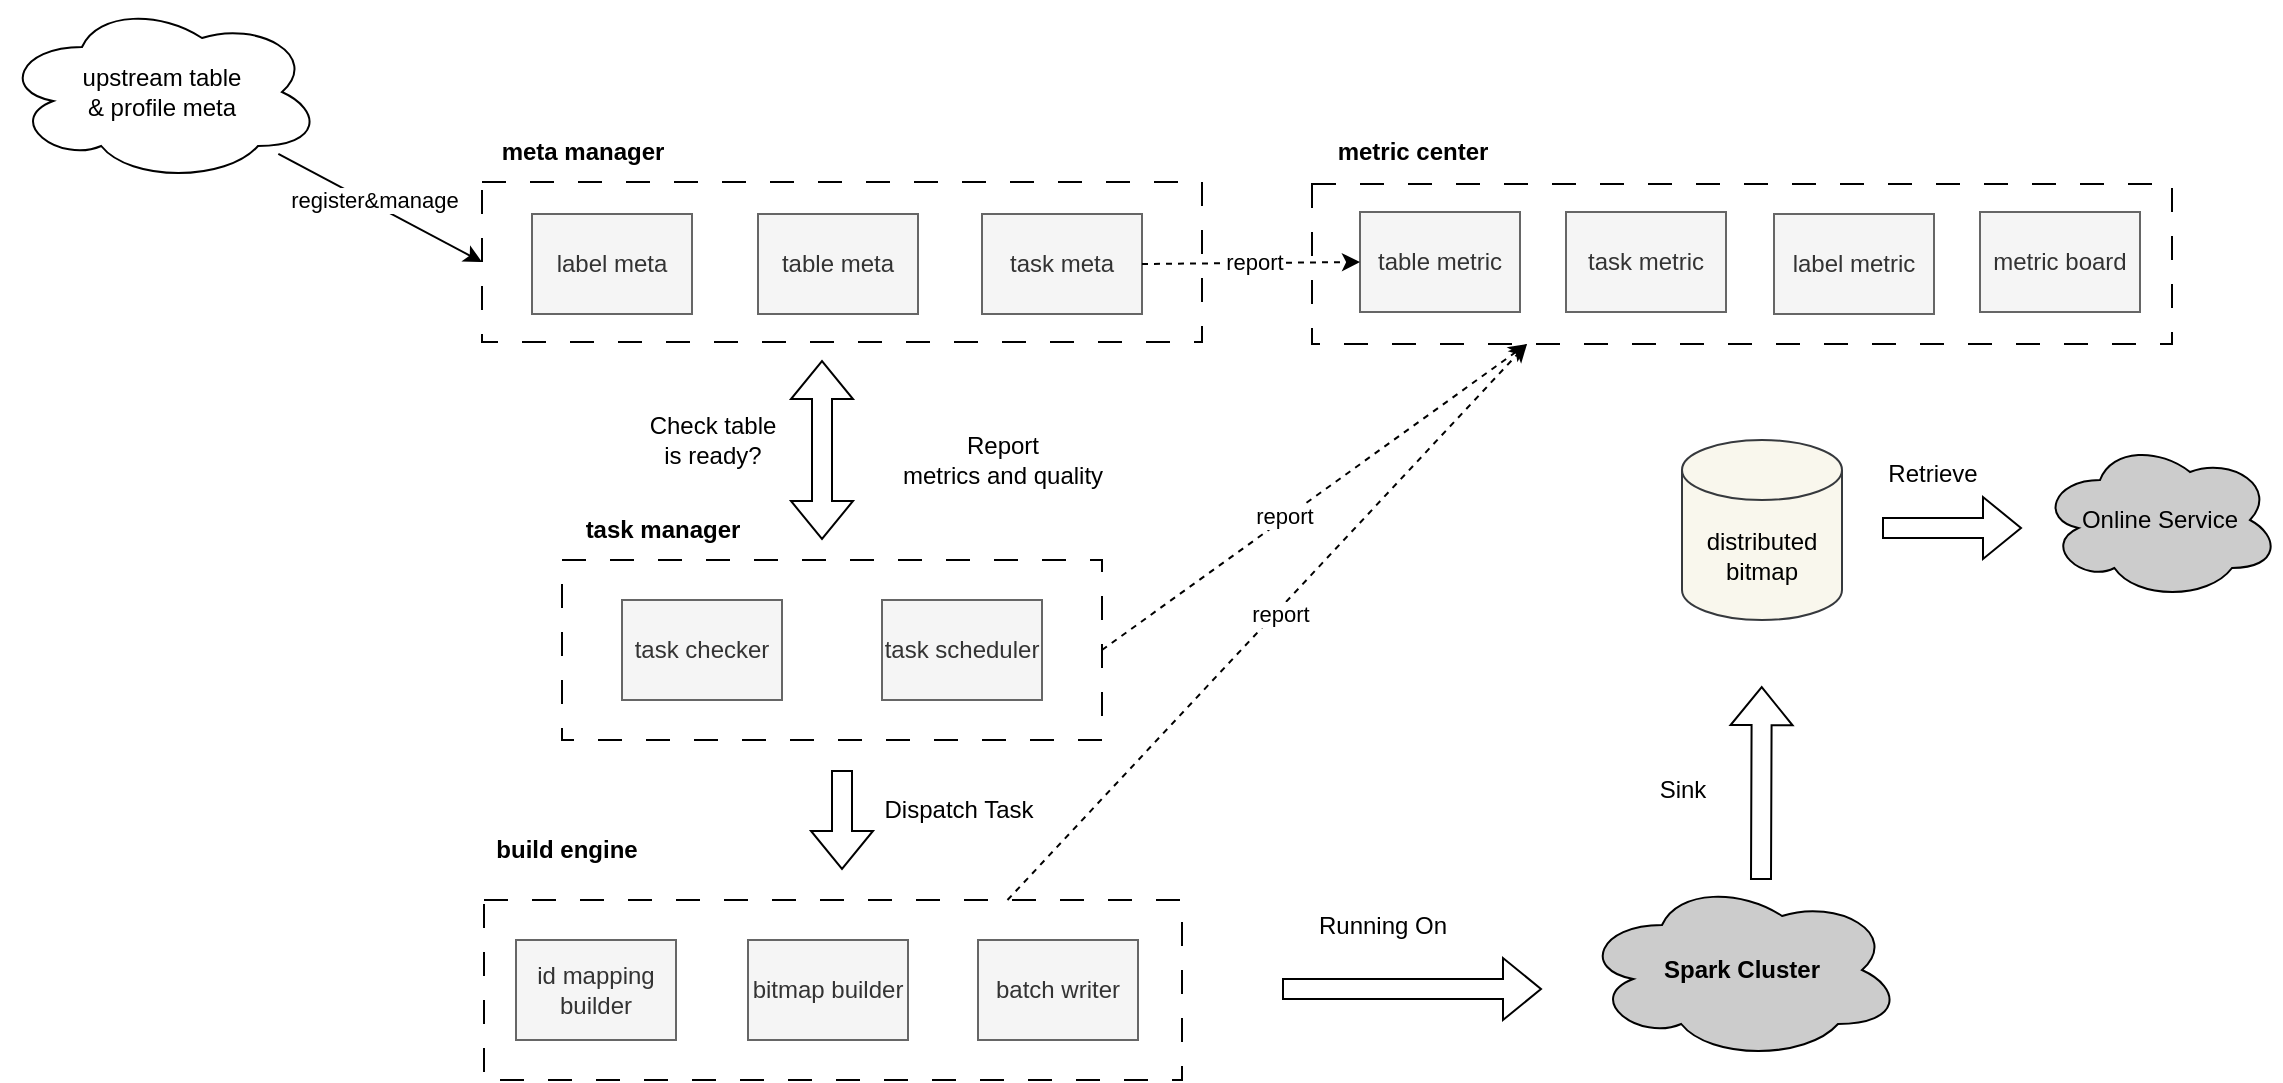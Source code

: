 <mxfile version="22.0.8" type="github">
  <diagram name="第 1 页" id="z8NGpIX9u0qulxh_TLIZ">
    <mxGraphModel dx="1984" dy="821" grid="1" gridSize="10" guides="1" tooltips="1" connect="1" arrows="1" fold="1" page="1" pageScale="1" pageWidth="827" pageHeight="1169" math="0" shadow="0">
      <root>
        <mxCell id="0" />
        <mxCell id="1" parent="0" />
        <mxCell id="_DOz4o24hShDJf7opEV6-2" value="&lt;b&gt;meta manager&lt;/b&gt;" style="text;html=1;align=center;verticalAlign=middle;resizable=0;points=[];autosize=1;strokeColor=none;fillColor=none;" parent="1" vertex="1">
          <mxGeometry x="40" y="221" width="100" height="30" as="geometry" />
        </mxCell>
        <mxCell id="_DOz4o24hShDJf7opEV6-3" value="" style="rounded=0;whiteSpace=wrap;html=1;dashed=1;dashPattern=12 12;" parent="1" vertex="1">
          <mxGeometry x="40" y="251" width="360" height="80" as="geometry" />
        </mxCell>
        <mxCell id="_DOz4o24hShDJf7opEV6-4" value="label meta" style="rounded=0;whiteSpace=wrap;html=1;fillColor=#f5f5f5;fontColor=#333333;strokeColor=#666666;" parent="1" vertex="1">
          <mxGeometry x="65" y="267" width="80" height="50" as="geometry" />
        </mxCell>
        <mxCell id="_DOz4o24hShDJf7opEV6-5" value="table meta" style="rounded=0;whiteSpace=wrap;html=1;fillColor=#f5f5f5;fontColor=#333333;strokeColor=#666666;" parent="1" vertex="1">
          <mxGeometry x="178" y="267" width="80" height="50" as="geometry" />
        </mxCell>
        <mxCell id="_DOz4o24hShDJf7opEV6-6" value="task meta" style="rounded=0;whiteSpace=wrap;html=1;fillColor=#f5f5f5;fontColor=#333333;strokeColor=#666666;" parent="1" vertex="1">
          <mxGeometry x="290" y="267" width="80" height="50" as="geometry" />
        </mxCell>
        <mxCell id="_DOz4o24hShDJf7opEV6-7" value="" style="rounded=0;whiteSpace=wrap;html=1;dashed=1;dashPattern=12 12;" parent="1" vertex="1">
          <mxGeometry x="80" y="440" width="270" height="90" as="geometry" />
        </mxCell>
        <mxCell id="_DOz4o24hShDJf7opEV6-8" value="&lt;b&gt;task manager&lt;/b&gt;" style="text;html=1;align=center;verticalAlign=middle;resizable=0;points=[];autosize=1;strokeColor=none;fillColor=none;" parent="1" vertex="1">
          <mxGeometry x="80" y="410" width="100" height="30" as="geometry" />
        </mxCell>
        <mxCell id="_DOz4o24hShDJf7opEV6-11" value="distributed&lt;br&gt;bitmap" style="shape=cylinder3;whiteSpace=wrap;html=1;boundedLbl=1;backgroundOutline=1;size=15;fillColor=#f9f7ed;strokeColor=#36393d;" parent="1" vertex="1">
          <mxGeometry x="640" y="380" width="80" height="90" as="geometry" />
        </mxCell>
        <mxCell id="_DOz4o24hShDJf7opEV6-13" value="" style="shape=flexArrow;endArrow=classic;html=1;rounded=0;" parent="1" edge="1">
          <mxGeometry width="50" height="50" relative="1" as="geometry">
            <mxPoint x="679.5" y="600" as="sourcePoint" />
            <mxPoint x="679.86" y="503.07" as="targetPoint" />
          </mxGeometry>
        </mxCell>
        <mxCell id="_DOz4o24hShDJf7opEV6-14" value="Sink" style="text;html=1;align=center;verticalAlign=middle;resizable=0;points=[];autosize=1;strokeColor=none;fillColor=none;" parent="1" vertex="1">
          <mxGeometry x="615" y="540" width="50" height="30" as="geometry" />
        </mxCell>
        <mxCell id="_DOz4o24hShDJf7opEV6-15" value="task checker" style="rounded=0;whiteSpace=wrap;html=1;fillColor=#f5f5f5;fontColor=#333333;strokeColor=#666666;" parent="1" vertex="1">
          <mxGeometry x="110" y="460" width="80" height="50" as="geometry" />
        </mxCell>
        <mxCell id="_DOz4o24hShDJf7opEV6-16" value="task scheduler" style="rounded=0;whiteSpace=wrap;html=1;fillColor=#f5f5f5;fontColor=#333333;strokeColor=#666666;" parent="1" vertex="1">
          <mxGeometry x="240" y="460" width="80" height="50" as="geometry" />
        </mxCell>
        <mxCell id="_DOz4o24hShDJf7opEV6-17" value="" style="shape=flexArrow;endArrow=classic;startArrow=classic;html=1;rounded=0;" parent="1" edge="1">
          <mxGeometry width="100" height="100" relative="1" as="geometry">
            <mxPoint x="210" y="430" as="sourcePoint" />
            <mxPoint x="210" y="340" as="targetPoint" />
          </mxGeometry>
        </mxCell>
        <mxCell id="_DOz4o24hShDJf7opEV6-18" value="Check table &lt;br&gt;is ready?" style="text;html=1;align=center;verticalAlign=middle;resizable=0;points=[];autosize=1;strokeColor=none;fillColor=none;" parent="1" vertex="1">
          <mxGeometry x="110" y="360" width="90" height="40" as="geometry" />
        </mxCell>
        <mxCell id="_DOz4o24hShDJf7opEV6-19" value="Report&lt;br&gt;metrics and quality" style="text;html=1;align=center;verticalAlign=middle;resizable=0;points=[];autosize=1;strokeColor=none;fillColor=none;" parent="1" vertex="1">
          <mxGeometry x="240" y="370" width="120" height="40" as="geometry" />
        </mxCell>
        <mxCell id="_DOz4o24hShDJf7opEV6-23" value="" style="rounded=0;whiteSpace=wrap;html=1;dashed=1;dashPattern=12 12;" parent="1" vertex="1">
          <mxGeometry x="41" y="610" width="349" height="90" as="geometry" />
        </mxCell>
        <mxCell id="_DOz4o24hShDJf7opEV6-24" value="&lt;b&gt;build engine&lt;/b&gt;" style="text;html=1;align=center;verticalAlign=middle;resizable=0;points=[];autosize=1;strokeColor=none;fillColor=none;" parent="1" vertex="1">
          <mxGeometry x="37" y="570" width="90" height="30" as="geometry" />
        </mxCell>
        <mxCell id="_DOz4o24hShDJf7opEV6-25" value="id mapping builder" style="rounded=0;whiteSpace=wrap;html=1;fillColor=#f5f5f5;fontColor=#333333;strokeColor=#666666;" parent="1" vertex="1">
          <mxGeometry x="57" y="630" width="80" height="50" as="geometry" />
        </mxCell>
        <mxCell id="_DOz4o24hShDJf7opEV6-26" value="bitmap builder" style="rounded=0;whiteSpace=wrap;html=1;fillColor=#f5f5f5;fontColor=#333333;strokeColor=#666666;" parent="1" vertex="1">
          <mxGeometry x="173" y="630" width="80" height="50" as="geometry" />
        </mxCell>
        <mxCell id="_DOz4o24hShDJf7opEV6-27" value="batch writer" style="rounded=0;whiteSpace=wrap;html=1;fillColor=#f5f5f5;fontColor=#333333;strokeColor=#666666;" parent="1" vertex="1">
          <mxGeometry x="288" y="630" width="80" height="50" as="geometry" />
        </mxCell>
        <mxCell id="_DOz4o24hShDJf7opEV6-28" value="" style="group" parent="1" vertex="1" connectable="0">
          <mxGeometry x="590" y="600" width="160" height="90" as="geometry" />
        </mxCell>
        <mxCell id="_DOz4o24hShDJf7opEV6-9" value="&lt;b&gt;Spark Cluster&lt;/b&gt;" style="ellipse;shape=cloud;whiteSpace=wrap;html=1;fillColor=#CCCCCC;" parent="_DOz4o24hShDJf7opEV6-28" vertex="1">
          <mxGeometry width="160" height="90" as="geometry" />
        </mxCell>
        <mxCell id="_DOz4o24hShDJf7opEV6-30" value="" style="group" parent="1" vertex="1" connectable="0">
          <mxGeometry x="-200" y="161" width="160" height="90" as="geometry" />
        </mxCell>
        <mxCell id="_DOz4o24hShDJf7opEV6-31" value="upstream table &lt;br&gt;&amp;amp; profile meta" style="ellipse;shape=cloud;whiteSpace=wrap;html=1;" parent="_DOz4o24hShDJf7opEV6-30" vertex="1">
          <mxGeometry width="160" height="90" as="geometry" />
        </mxCell>
        <mxCell id="_DOz4o24hShDJf7opEV6-33" value="" style="endArrow=classic;html=1;rounded=0;entryX=0;entryY=0.5;entryDx=0;entryDy=0;" parent="1" source="_DOz4o24hShDJf7opEV6-31" target="_DOz4o24hShDJf7opEV6-3" edge="1">
          <mxGeometry width="50" height="50" relative="1" as="geometry">
            <mxPoint x="-20" y="331" as="sourcePoint" />
            <mxPoint x="30" y="281" as="targetPoint" />
          </mxGeometry>
        </mxCell>
        <mxCell id="_DOz4o24hShDJf7opEV6-34" value="register&amp;amp;manage" style="edgeLabel;html=1;align=center;verticalAlign=middle;resizable=0;points=[];" parent="_DOz4o24hShDJf7opEV6-33" vertex="1" connectable="0">
          <mxGeometry x="-0.083" y="2" relative="1" as="geometry">
            <mxPoint as="offset" />
          </mxGeometry>
        </mxCell>
        <mxCell id="_DOz4o24hShDJf7opEV6-35" value="" style="shape=flexArrow;endArrow=classic;html=1;rounded=0;" parent="1" edge="1">
          <mxGeometry width="50" height="50" relative="1" as="geometry">
            <mxPoint x="220" y="545" as="sourcePoint" />
            <mxPoint x="220" y="595" as="targetPoint" />
          </mxGeometry>
        </mxCell>
        <mxCell id="_DOz4o24hShDJf7opEV6-36" value="Dispatch Task" style="text;html=1;align=center;verticalAlign=middle;resizable=0;points=[];autosize=1;strokeColor=none;fillColor=none;" parent="1" vertex="1">
          <mxGeometry x="228" y="550" width="100" height="30" as="geometry" />
        </mxCell>
        <mxCell id="_DOz4o24hShDJf7opEV6-37" value="" style="shape=flexArrow;endArrow=classic;html=1;rounded=0;" parent="1" edge="1">
          <mxGeometry width="50" height="50" relative="1" as="geometry">
            <mxPoint x="440" y="654.5" as="sourcePoint" />
            <mxPoint x="570" y="654.5" as="targetPoint" />
          </mxGeometry>
        </mxCell>
        <mxCell id="_DOz4o24hShDJf7opEV6-38" value="Running On" style="text;html=1;align=center;verticalAlign=middle;resizable=0;points=[];autosize=1;strokeColor=none;fillColor=none;" parent="1" vertex="1">
          <mxGeometry x="445" y="608" width="90" height="30" as="geometry" />
        </mxCell>
        <mxCell id="_DOz4o24hShDJf7opEV6-39" value="Online Service" style="ellipse;shape=cloud;whiteSpace=wrap;html=1;fillColor=#CCCCCC;" parent="1" vertex="1">
          <mxGeometry x="819" y="380" width="120" height="80" as="geometry" />
        </mxCell>
        <mxCell id="_DOz4o24hShDJf7opEV6-40" value="" style="shape=flexArrow;endArrow=classic;html=1;rounded=0;" parent="1" edge="1">
          <mxGeometry width="50" height="50" relative="1" as="geometry">
            <mxPoint x="740" y="424" as="sourcePoint" />
            <mxPoint x="810" y="424" as="targetPoint" />
          </mxGeometry>
        </mxCell>
        <mxCell id="_DOz4o24hShDJf7opEV6-41" value="Retrieve" style="text;html=1;align=center;verticalAlign=middle;resizable=0;points=[];autosize=1;strokeColor=none;fillColor=none;" parent="1" vertex="1">
          <mxGeometry x="730" y="382" width="70" height="30" as="geometry" />
        </mxCell>
        <mxCell id="yFQduWRiAVguTOrcRiwA-7" value="" style="group" vertex="1" connectable="0" parent="1">
          <mxGeometry x="455" y="221" width="430" height="111" as="geometry" />
        </mxCell>
        <mxCell id="yFQduWRiAVguTOrcRiwA-1" value="" style="rounded=0;whiteSpace=wrap;html=1;dashed=1;dashPattern=12 12;" vertex="1" parent="yFQduWRiAVguTOrcRiwA-7">
          <mxGeometry y="31" width="430" height="80" as="geometry" />
        </mxCell>
        <mxCell id="yFQduWRiAVguTOrcRiwA-2" value="&lt;b&gt;metric center&lt;/b&gt;" style="text;html=1;align=center;verticalAlign=middle;resizable=0;points=[];autosize=1;strokeColor=none;fillColor=none;" vertex="1" parent="yFQduWRiAVguTOrcRiwA-7">
          <mxGeometry width="100" height="30" as="geometry" />
        </mxCell>
        <mxCell id="yFQduWRiAVguTOrcRiwA-3" value="table metric" style="rounded=0;whiteSpace=wrap;html=1;fillColor=#f5f5f5;fontColor=#333333;strokeColor=#666666;" vertex="1" parent="yFQduWRiAVguTOrcRiwA-7">
          <mxGeometry x="24" y="45" width="80" height="50" as="geometry" />
        </mxCell>
        <mxCell id="yFQduWRiAVguTOrcRiwA-4" value="task metric" style="rounded=0;whiteSpace=wrap;html=1;fillColor=#f5f5f5;fontColor=#333333;strokeColor=#666666;" vertex="1" parent="yFQduWRiAVguTOrcRiwA-7">
          <mxGeometry x="127" y="45" width="80" height="50" as="geometry" />
        </mxCell>
        <mxCell id="yFQduWRiAVguTOrcRiwA-5" value="label metric" style="rounded=0;whiteSpace=wrap;html=1;fillColor=#f5f5f5;fontColor=#333333;strokeColor=#666666;" vertex="1" parent="yFQduWRiAVguTOrcRiwA-7">
          <mxGeometry x="231" y="46" width="80" height="50" as="geometry" />
        </mxCell>
        <mxCell id="yFQduWRiAVguTOrcRiwA-6" value="metric board" style="rounded=0;whiteSpace=wrap;html=1;fillColor=#f5f5f5;fontColor=#333333;strokeColor=#666666;" vertex="1" parent="yFQduWRiAVguTOrcRiwA-7">
          <mxGeometry x="334" y="45" width="80" height="50" as="geometry" />
        </mxCell>
        <mxCell id="yFQduWRiAVguTOrcRiwA-10" value="" style="endArrow=classic;html=1;rounded=0;exitX=1;exitY=0.5;exitDx=0;exitDy=0;entryX=0.25;entryY=1;entryDx=0;entryDy=0;dashed=1;" edge="1" parent="1" source="_DOz4o24hShDJf7opEV6-7" target="yFQduWRiAVguTOrcRiwA-1">
          <mxGeometry width="50" height="50" relative="1" as="geometry">
            <mxPoint x="400" y="520" as="sourcePoint" />
            <mxPoint x="450" y="470" as="targetPoint" />
          </mxGeometry>
        </mxCell>
        <mxCell id="yFQduWRiAVguTOrcRiwA-14" value="report" style="edgeLabel;html=1;align=center;verticalAlign=middle;resizable=0;points=[];" vertex="1" connectable="0" parent="yFQduWRiAVguTOrcRiwA-10">
          <mxGeometry x="-0.137" y="1" relative="1" as="geometry">
            <mxPoint as="offset" />
          </mxGeometry>
        </mxCell>
        <mxCell id="yFQduWRiAVguTOrcRiwA-11" value="" style="endArrow=classic;html=1;rounded=0;exitX=1;exitY=0.5;exitDx=0;exitDy=0;entryX=0;entryY=0.5;entryDx=0;entryDy=0;dashed=1;" edge="1" parent="1" source="_DOz4o24hShDJf7opEV6-6" target="yFQduWRiAVguTOrcRiwA-3">
          <mxGeometry width="50" height="50" relative="1" as="geometry">
            <mxPoint x="390" y="410" as="sourcePoint" />
            <mxPoint x="440" y="360" as="targetPoint" />
          </mxGeometry>
        </mxCell>
        <mxCell id="yFQduWRiAVguTOrcRiwA-13" value="report" style="edgeLabel;html=1;align=center;verticalAlign=middle;resizable=0;points=[];" vertex="1" connectable="0" parent="yFQduWRiAVguTOrcRiwA-11">
          <mxGeometry x="0.046" y="1" relative="1" as="geometry">
            <mxPoint x="-1" as="offset" />
          </mxGeometry>
        </mxCell>
        <mxCell id="yFQduWRiAVguTOrcRiwA-12" value="" style="endArrow=classic;html=1;rounded=0;exitX=0.75;exitY=0;exitDx=0;exitDy=0;entryX=0.25;entryY=1;entryDx=0;entryDy=0;dashed=1;" edge="1" parent="1" source="_DOz4o24hShDJf7opEV6-23" target="yFQduWRiAVguTOrcRiwA-1">
          <mxGeometry width="50" height="50" relative="1" as="geometry">
            <mxPoint x="360" y="495" as="sourcePoint" />
            <mxPoint x="632" y="326" as="targetPoint" />
          </mxGeometry>
        </mxCell>
        <mxCell id="yFQduWRiAVguTOrcRiwA-15" value="report" style="edgeLabel;html=1;align=center;verticalAlign=middle;resizable=0;points=[];" vertex="1" connectable="0" parent="yFQduWRiAVguTOrcRiwA-12">
          <mxGeometry x="0.038" y="-2" relative="1" as="geometry">
            <mxPoint as="offset" />
          </mxGeometry>
        </mxCell>
      </root>
    </mxGraphModel>
  </diagram>
</mxfile>
